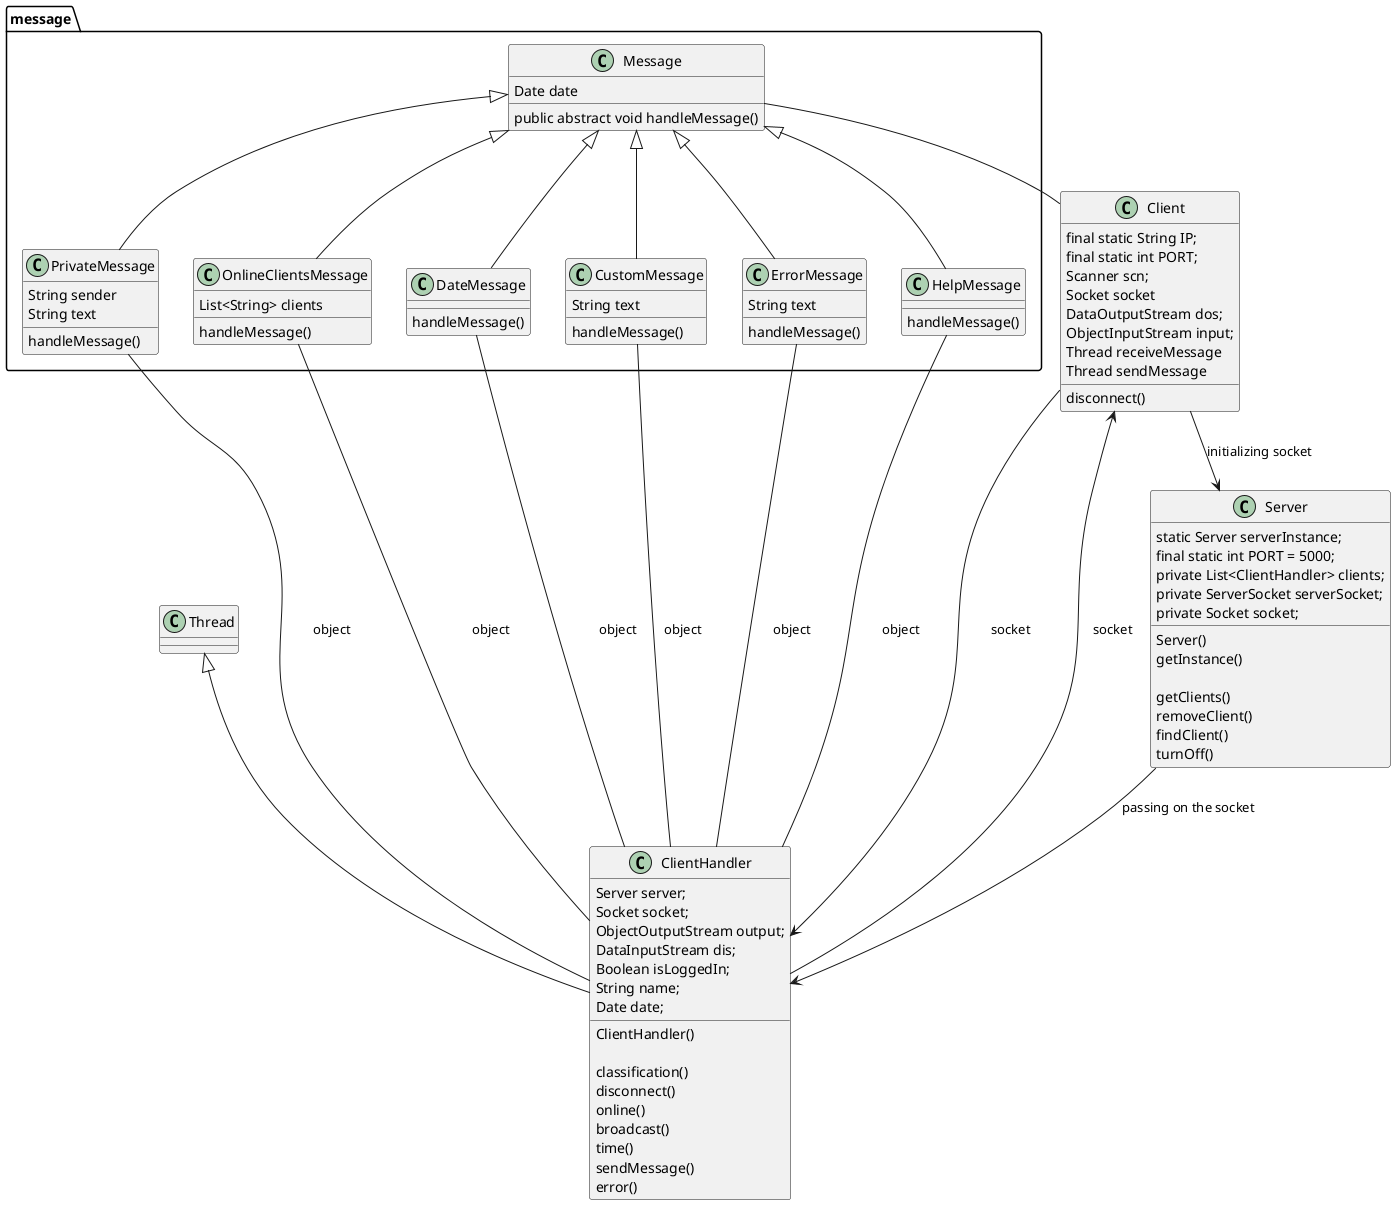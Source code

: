 @startuml
class Server{
     static Server serverInstance;
     final static int PORT = 5000;
     private List<ClientHandler> clients;
     private ServerSocket serverSocket;
     private Socket socket;

    Server()
    getInstance()

    getClients()
    removeClient()
    findClient()
    turnOff()

}
class ClientHandler extends Thread{
    Server server;
    Socket socket;
    ObjectOutputStream output;
    DataInputStream dis;
    Boolean isLoggedIn;
    String name;
    Date date;

    ClientHandler()

    classification()
    disconnect()
    online()
    broadcast()
    time()
    sendMessage()
    error()

}

class Client{

    final static String IP;
    final static int PORT;
    Scanner scn;
    Socket socket
    DataOutputStream dos;
    ObjectInputStream input;
    Thread receiveMessage
    Thread sendMessage

    disconnect()

}


message.PrivateMessage -- ClientHandler:object
message.OnlineClientsMessage -- ClientHandler:object
message.DateMessage -- ClientHandler:object
message.CustomMessage -- ClientHandler:object
message.ErrorMessage -- ClientHandler:object
message.HelpMessage -- ClientHandler:object

Client --> Server:initializing socket
Server --> ClientHandler:passing on the socket
Client -> ClientHandler:socket
Client <- ClientHandler:socket

message.Message -- Client

class message.Message{
    Date date

    public abstract void handleMessage()
}

class message.DateMessage extends message.Message{
    handleMessage()
}

class message.OnlineClientsMessage extends message.Message{

    List<String> clients

    handleMessage()
}

class message.PrivateMessage extends message.Message{

    String sender
    String text

    handleMessage()
}

class message.HelpMessage extends message.Message{

    handleMessage()
}

class message.CustomMessage extends message.Message{

    String text

    handleMessage()
}

class message.ErrorMessage extends message.Message{

    String text

    handleMessage()
}
@enduml